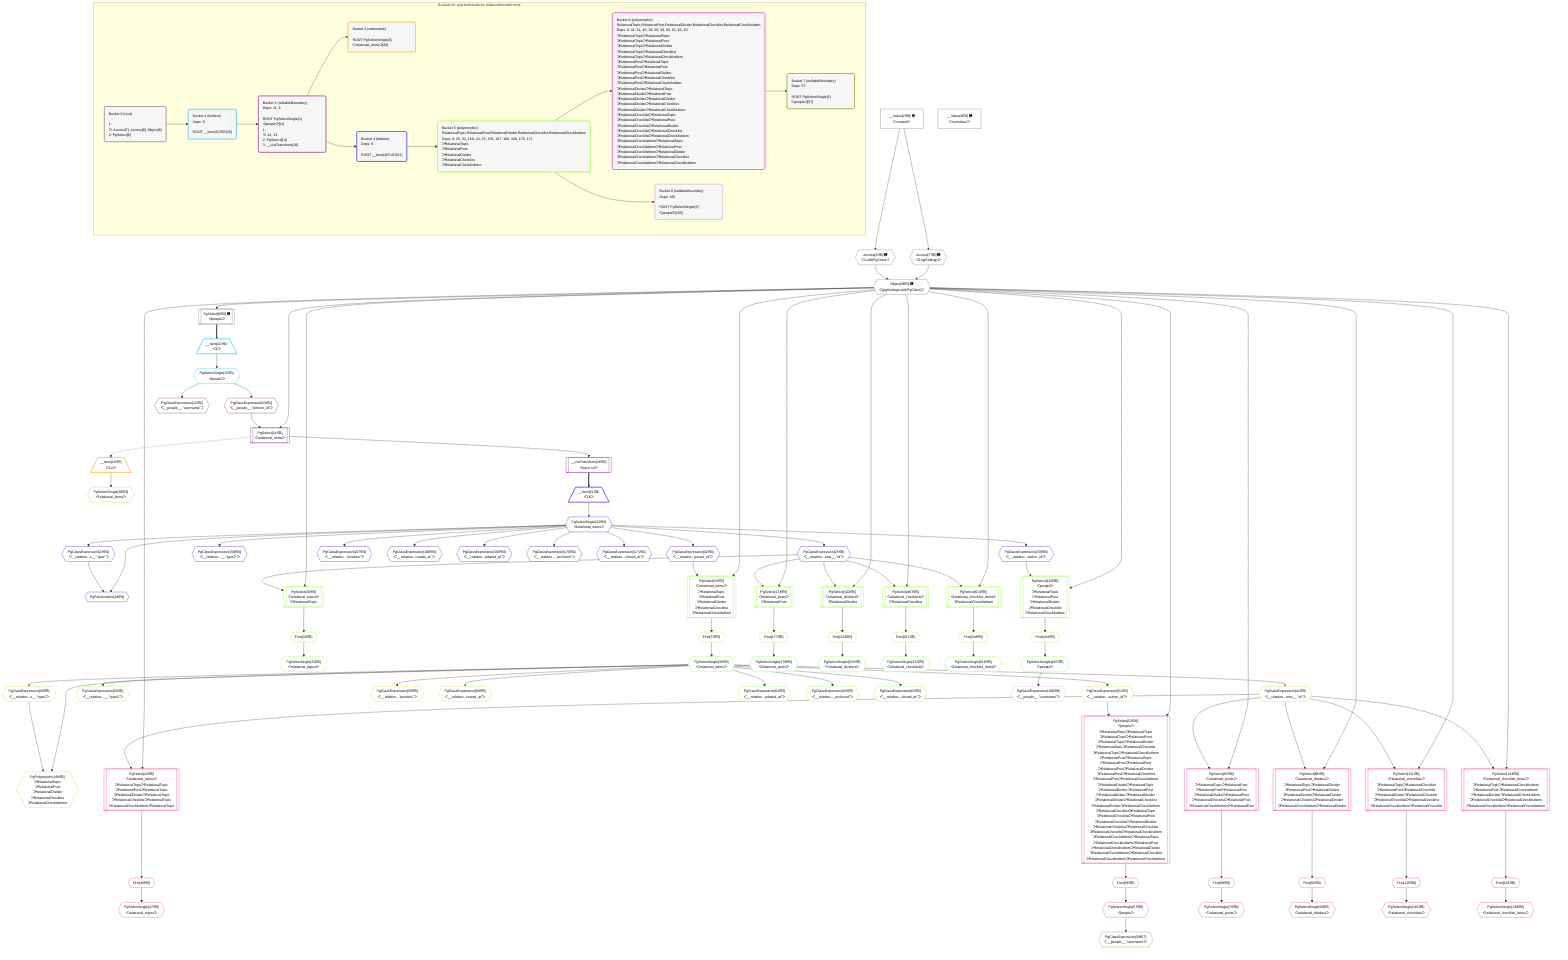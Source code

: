 %%{init: {'themeVariables': { 'fontSize': '12px'}}}%%
graph TD
    classDef path fill:#eee,stroke:#000,color:#000
    classDef plan fill:#fff,stroke-width:1px,color:#000
    classDef itemplan fill:#fff,stroke-width:2px,color:#000
    classDef unbatchedplan fill:#dff,stroke-width:1px,color:#000
    classDef sideeffectplan fill:#fcc,stroke-width:2px,color:#000
    classDef bucket fill:#f6f6f6,color:#000,stroke-width:2px,text-align:left


    %% plan dependencies
    Object9{{"Object[9∈0] ➊<br />ᐸ{pgSettings,withPgClient}ᐳ"}}:::plan
    Access7{{"Access[7∈0] ➊<br />ᐸ2.pgSettingsᐳ"}}:::plan
    Access8{{"Access[8∈0] ➊<br />ᐸ2.withPgClientᐳ"}}:::plan
    Access7 & Access8 --> Object9
    PgSelect6[["PgSelect[6∈0] ➊<br />ᐸpeopleᐳ"]]:::plan
    Object9 --> PgSelect6
    __Value2["__Value[2∈0] ➊<br />ᐸcontextᐳ"]:::plan
    __Value2 --> Access7
    __Value2 --> Access8
    __Value4["__Value[4∈0] ➊<br />ᐸrootValueᐳ"]:::plan
    __Item10[/"__Item[10∈1]<br />ᐸ6ᐳ"\]:::itemplan
    PgSelect6 ==> __Item10
    PgSelectSingle11{{"PgSelectSingle[11∈1]<br />ᐸpeopleᐳ"}}:::plan
    __Item10 --> PgSelectSingle11
    PgSelect14[["PgSelect[14∈2]<br />ᐸrelational_itemsᐳ"]]:::plan
    PgClassExpression13{{"PgClassExpression[13∈2]<br />ᐸ__people__.”person_id”ᐳ"}}:::plan
    Object9 & PgClassExpression13 --> PgSelect14
    PgClassExpression12{{"PgClassExpression[12∈2]<br />ᐸ__people__.”username”ᐳ"}}:::plan
    PgSelectSingle11 --> PgClassExpression12
    PgSelectSingle11 --> PgClassExpression13
    __ListTransform18[["__ListTransform[18∈2]<br />ᐸeach:14ᐳ"]]:::plan
    PgSelect14 --> __ListTransform18
    __Item19[/"__Item[19∈3]<br />ᐸ14ᐳ"\]:::itemplan
    PgSelect14 -.-> __Item19
    PgSelectSingle20{{"PgSelectSingle[20∈3]<br />ᐸrelational_itemsᐳ"}}:::plan
    __Item19 --> PgSelectSingle20
    PgPolymorphic24{{"PgPolymorphic[24∈4]"}}:::plan
    PgSelectSingle22{{"PgSelectSingle[22∈4]<br />ᐸrelational_itemsᐳ"}}:::plan
    PgClassExpression23{{"PgClassExpression[23∈4]<br />ᐸ__relation...s__.”type”ᐳ"}}:::plan
    PgSelectSingle22 & PgClassExpression23 --> PgPolymorphic24
    __Item21[/"__Item[21∈4]<br />ᐸ18ᐳ"\]:::itemplan
    __ListTransform18 ==> __Item21
    __Item21 --> PgSelectSingle22
    PgSelectSingle22 --> PgClassExpression23
    PgClassExpression25{{"PgClassExpression[25∈4]<br />ᐸ__relation...ems__.”id”ᐳ"}}:::plan
    PgSelectSingle22 --> PgClassExpression25
    PgClassExpression32{{"PgClassExpression[32∈4]<br />ᐸ__relation...parent_id”ᐳ"}}:::plan
    PgSelectSingle22 --> PgClassExpression32
    PgClassExpression158{{"PgClassExpression[158∈4]<br />ᐸ__relation...__.”type2”ᐳ"}}:::plan
    PgSelectSingle22 --> PgClassExpression158
    PgClassExpression159{{"PgClassExpression[159∈4]<br />ᐸ__relation...author_id”ᐳ"}}:::plan
    PgSelectSingle22 --> PgClassExpression159
    PgClassExpression167{{"PgClassExpression[167∈4]<br />ᐸ__relation...”position”ᐳ"}}:::plan
    PgSelectSingle22 --> PgClassExpression167
    PgClassExpression168{{"PgClassExpression[168∈4]<br />ᐸ__relation...reated_at”ᐳ"}}:::plan
    PgSelectSingle22 --> PgClassExpression168
    PgClassExpression169{{"PgClassExpression[169∈4]<br />ᐸ__relation...pdated_at”ᐳ"}}:::plan
    PgSelectSingle22 --> PgClassExpression169
    PgClassExpression170{{"PgClassExpression[170∈4]<br />ᐸ__relation..._archived”ᐳ"}}:::plan
    PgSelectSingle22 --> PgClassExpression170
    PgClassExpression171{{"PgClassExpression[171∈4]<br />ᐸ__relation...chived_at”ᐳ"}}:::plan
    PgSelectSingle22 --> PgClassExpression171
    PgSelect26[["PgSelect[26∈5]<br />ᐸrelational_topicsᐳ<br />ᐳRelationalTopic"]]:::plan
    Object9 & PgClassExpression25 --> PgSelect26
    PgSelect33[["PgSelect[33∈5]<br />ᐸrelational_itemsᐳ<br />ᐳRelationalTopic<br />ᐳRelationalPost<br />ᐳRelationalDivider<br />ᐳRelationalChecklist<br />ᐳRelationalChecklistItem"]]:::plan
    Object9 & PgClassExpression32 --> PgSelect33
    PgPolymorphic40{{"PgPolymorphic[40∈5]<br />ᐳRelationalTopic<br />ᐳRelationalPost<br />ᐳRelationalDivider<br />ᐳRelationalChecklist<br />ᐳRelationalChecklistItem"}}:::plan
    PgSelectSingle38{{"PgSelectSingle[38∈5]<br />ᐸrelational_itemsᐳ"}}:::plan
    PgClassExpression39{{"PgClassExpression[39∈5]<br />ᐸ__relation...s__.”type”ᐳ"}}:::plan
    PgSelectSingle38 & PgClassExpression39 --> PgPolymorphic40
    PgSelect160[["PgSelect[160∈5]<br />ᐸpeopleᐳ<br />ᐳRelationalTopic<br />ᐳRelationalPost<br />ᐳRelationalDivider<br />ᐳRelationalChecklist<br />ᐳRelationalChecklistItem"]]:::plan
    Object9 & PgClassExpression159 --> PgSelect160
    PgSelect173[["PgSelect[173∈5]<br />ᐸrelational_postsᐳ<br />ᐳRelationalPost"]]:::plan
    Object9 & PgClassExpression25 --> PgSelect173
    PgSelect320[["PgSelect[320∈5]<br />ᐸrelational_dividersᐳ<br />ᐳRelationalDivider"]]:::plan
    Object9 & PgClassExpression25 --> PgSelect320
    PgSelect467[["PgSelect[467∈5]<br />ᐸrelational_checklistsᐳ<br />ᐳRelationalChecklist"]]:::plan
    Object9 & PgClassExpression25 --> PgSelect467
    PgSelect614[["PgSelect[614∈5]<br />ᐸrelational_checklist_itemsᐳ<br />ᐳRelationalChecklistItem"]]:::plan
    Object9 & PgClassExpression25 --> PgSelect614
    First30{{"First[30∈5]"}}:::plan
    PgSelect26 --> First30
    PgSelectSingle31{{"PgSelectSingle[31∈5]<br />ᐸrelational_topicsᐳ"}}:::plan
    First30 --> PgSelectSingle31
    First37{{"First[37∈5]"}}:::plan
    PgSelect33 --> First37
    First37 --> PgSelectSingle38
    PgSelectSingle38 --> PgClassExpression39
    PgClassExpression41{{"PgClassExpression[41∈5]<br />ᐸ__relation...ems__.”id”ᐳ"}}:::plan
    PgSelectSingle38 --> PgClassExpression41
    PgClassExpression50{{"PgClassExpression[50∈5]<br />ᐸ__relation...__.”type2”ᐳ"}}:::plan
    PgSelectSingle38 --> PgClassExpression50
    PgClassExpression51{{"PgClassExpression[51∈5]<br />ᐸ__relation...author_id”ᐳ"}}:::plan
    PgSelectSingle38 --> PgClassExpression51
    PgClassExpression59{{"PgClassExpression[59∈5]<br />ᐸ__relation...”position”ᐳ"}}:::plan
    PgSelectSingle38 --> PgClassExpression59
    PgClassExpression60{{"PgClassExpression[60∈5]<br />ᐸ__relation...reated_at”ᐳ"}}:::plan
    PgSelectSingle38 --> PgClassExpression60
    PgClassExpression61{{"PgClassExpression[61∈5]<br />ᐸ__relation...pdated_at”ᐳ"}}:::plan
    PgSelectSingle38 --> PgClassExpression61
    PgClassExpression62{{"PgClassExpression[62∈5]<br />ᐸ__relation..._archived”ᐳ"}}:::plan
    PgSelectSingle38 --> PgClassExpression62
    PgClassExpression63{{"PgClassExpression[63∈5]<br />ᐸ__relation...chived_at”ᐳ"}}:::plan
    PgSelectSingle38 --> PgClassExpression63
    First164{{"First[164∈5]"}}:::plan
    PgSelect160 --> First164
    PgSelectSingle165{{"PgSelectSingle[165∈5]<br />ᐸpeopleᐳ"}}:::plan
    First164 --> PgSelectSingle165
    First177{{"First[177∈5]"}}:::plan
    PgSelect173 --> First177
    PgSelectSingle178{{"PgSelectSingle[178∈5]<br />ᐸrelational_postsᐳ"}}:::plan
    First177 --> PgSelectSingle178
    First324{{"First[324∈5]"}}:::plan
    PgSelect320 --> First324
    PgSelectSingle325{{"PgSelectSingle[325∈5]<br />ᐸrelational_dividersᐳ"}}:::plan
    First324 --> PgSelectSingle325
    First471{{"First[471∈5]"}}:::plan
    PgSelect467 --> First471
    PgSelectSingle472{{"PgSelectSingle[472∈5]<br />ᐸrelational_checklistsᐳ"}}:::plan
    First471 --> PgSelectSingle472
    First618{{"First[618∈5]"}}:::plan
    PgSelect614 --> First618
    PgSelectSingle619{{"PgSelectSingle[619∈5]<br />ᐸrelational_checklist_itemsᐳ"}}:::plan
    First618 --> PgSelectSingle619
    PgSelect42[["PgSelect[42∈6]<br />ᐸrelational_topicsᐳ<br />ᐳRelationalTopicᐳRelationalTopic<br />ᐳRelationalPostᐳRelationalTopic<br />ᐳRelationalDividerᐳRelationalTopic<br />ᐳRelationalChecklistᐳRelationalTopic<br />ᐳRelationalChecklistItemᐳRelationalTopic"]]:::plan
    Object9 & PgClassExpression41 --> PgSelect42
    PgSelect52[["PgSelect[52∈6]<br />ᐸpeopleᐳ<br />ᐳRelationalTopicᐳRelationalTopic<br />ᐳRelationalTopicᐳRelationalPost<br />ᐳRelationalTopicᐳRelationalDivider<br />ᐳRelationalTopicᐳRelationalChecklist<br />ᐳRelationalTopicᐳRelationalChecklistItem<br />ᐳRelationalPostᐳRelationalTopic<br />ᐳRelationalPostᐳRelationalPost<br />ᐳRelationalPostᐳRelationalDivider<br />ᐳRelationalPostᐳRelationalChecklist<br />ᐳRelationalPostᐳRelationalChecklistItem<br />ᐳRelationalDividerᐳRelationalTopic<br />ᐳRelationalDividerᐳRelationalPost<br />ᐳRelationalDividerᐳRelationalDivider<br />ᐳRelationalDividerᐳRelationalChecklist<br />ᐳRelationalDividerᐳRelationalChecklistItem<br />ᐳRelationalChecklistᐳRelationalTopic<br />ᐳRelationalChecklistᐳRelationalPost<br />ᐳRelationalChecklistᐳRelationalDivider<br />ᐳRelationalChecklistᐳRelationalChecklist<br />ᐳRelationalChecklistᐳRelationalChecklistItem<br />ᐳRelationalChecklistItemᐳRelationalTopic<br />ᐳRelationalChecklistItemᐳRelationalPost<br />ᐳRelationalChecklistItemᐳRelationalDivider<br />ᐳRelationalChecklistItemᐳRelationalChecklist<br />ᐳRelationalChecklistItemᐳRelationalChecklistItem"]]:::plan
    Object9 & PgClassExpression51 --> PgSelect52
    PgSelect65[["PgSelect[65∈6]<br />ᐸrelational_postsᐳ<br />ᐳRelationalTopicᐳRelationalPost<br />ᐳRelationalPostᐳRelationalPost<br />ᐳRelationalDividerᐳRelationalPost<br />ᐳRelationalChecklistᐳRelationalPost<br />ᐳRelationalChecklistItemᐳRelationalPost"]]:::plan
    Object9 & PgClassExpression41 --> PgSelect65
    PgSelect88[["PgSelect[88∈6]<br />ᐸrelational_dividersᐳ<br />ᐳRelationalTopicᐳRelationalDivider<br />ᐳRelationalPostᐳRelationalDivider<br />ᐳRelationalDividerᐳRelationalDivider<br />ᐳRelationalChecklistᐳRelationalDivider<br />ᐳRelationalChecklistItemᐳRelationalDivider"]]:::plan
    Object9 & PgClassExpression41 --> PgSelect88
    PgSelect111[["PgSelect[111∈6]<br />ᐸrelational_checklistsᐳ<br />ᐳRelationalTopicᐳRelationalChecklist<br />ᐳRelationalPostᐳRelationalChecklist<br />ᐳRelationalDividerᐳRelationalChecklist<br />ᐳRelationalChecklistᐳRelationalChecklist<br />ᐳRelationalChecklistItemᐳRelationalChecklist"]]:::plan
    Object9 & PgClassExpression41 --> PgSelect111
    PgSelect134[["PgSelect[134∈6]<br />ᐸrelational_checklist_itemsᐳ<br />ᐳRelationalTopicᐳRelationalChecklistItem<br />ᐳRelationalPostᐳRelationalChecklistItem<br />ᐳRelationalDividerᐳRelationalChecklistItem<br />ᐳRelationalChecklistᐳRelationalChecklistItem<br />ᐳRelationalChecklistItemᐳRelationalChecklistItem"]]:::plan
    Object9 & PgClassExpression41 --> PgSelect134
    First46{{"First[46∈6]"}}:::plan
    PgSelect42 --> First46
    PgSelectSingle47{{"PgSelectSingle[47∈6]<br />ᐸrelational_topicsᐳ"}}:::plan
    First46 --> PgSelectSingle47
    First56{{"First[56∈6]"}}:::plan
    PgSelect52 --> First56
    PgSelectSingle57{{"PgSelectSingle[57∈6]<br />ᐸpeopleᐳ"}}:::plan
    First56 --> PgSelectSingle57
    First69{{"First[69∈6]"}}:::plan
    PgSelect65 --> First69
    PgSelectSingle70{{"PgSelectSingle[70∈6]<br />ᐸrelational_postsᐳ"}}:::plan
    First69 --> PgSelectSingle70
    First92{{"First[92∈6]"}}:::plan
    PgSelect88 --> First92
    PgSelectSingle93{{"PgSelectSingle[93∈6]<br />ᐸrelational_dividersᐳ"}}:::plan
    First92 --> PgSelectSingle93
    First115{{"First[115∈6]"}}:::plan
    PgSelect111 --> First115
    PgSelectSingle116{{"PgSelectSingle[116∈6]<br />ᐸrelational_checklistsᐳ"}}:::plan
    First115 --> PgSelectSingle116
    First138{{"First[138∈6]"}}:::plan
    PgSelect134 --> First138
    PgSelectSingle139{{"PgSelectSingle[139∈6]<br />ᐸrelational_checklist_itemsᐳ"}}:::plan
    First138 --> PgSelectSingle139
    PgClassExpression58{{"PgClassExpression[58∈7]<br />ᐸ__people__.”username”ᐳ"}}:::plan
    PgSelectSingle57 --> PgClassExpression58
    PgClassExpression166{{"PgClassExpression[166∈8]<br />ᐸ__people__.”username”ᐳ"}}:::plan
    PgSelectSingle165 --> PgClassExpression166

    %% define steps

    subgraph "Buckets for queries/interfaces-relational/nested-more"
    Bucket0("Bucket 0 (root)<br /><br />1: <br />ᐳ: Access[7], Access[8], Object[9]<br />2: PgSelect[6]"):::bucket
    classDef bucket0 stroke:#696969
    class Bucket0,__Value2,__Value4,PgSelect6,Access7,Access8,Object9 bucket0
    Bucket1("Bucket 1 (listItem)<br />Deps: 9<br /><br />ROOT __Item{1}ᐸ6ᐳ[10]"):::bucket
    classDef bucket1 stroke:#00bfff
    class Bucket1,__Item10,PgSelectSingle11 bucket1
    Bucket2("Bucket 2 (nullableBoundary)<br />Deps: 11, 9<br /><br />ROOT PgSelectSingle{1}ᐸpeopleᐳ[11]<br />1: <br />ᐳ: 12, 13<br />2: PgSelect[14]<br />3: __ListTransform[18]"):::bucket
    classDef bucket2 stroke:#7f007f
    class Bucket2,PgClassExpression12,PgClassExpression13,PgSelect14,__ListTransform18 bucket2
    Bucket3("Bucket 3 (subroutine)<br /><br />ROOT PgSelectSingle{3}ᐸrelational_itemsᐳ[20]"):::bucket
    classDef bucket3 stroke:#ffa500
    class Bucket3,__Item19,PgSelectSingle20 bucket3
    Bucket4("Bucket 4 (listItem)<br />Deps: 9<br /><br />ROOT __Item{4}ᐸ18ᐳ[21]"):::bucket
    classDef bucket4 stroke:#0000ff
    class Bucket4,__Item21,PgSelectSingle22,PgClassExpression23,PgPolymorphic24,PgClassExpression25,PgClassExpression32,PgClassExpression158,PgClassExpression159,PgClassExpression167,PgClassExpression168,PgClassExpression169,PgClassExpression170,PgClassExpression171 bucket4
    Bucket5("Bucket 5 (polymorphic)<br />RelationalTopic,RelationalPost,RelationalDivider,RelationalChecklist,RelationalChecklistItem<br />Deps: 9, 25, 32, 159, 24, 23, 158, 167, 168, 169, 170, 171<br />ᐳRelationalTopic<br />ᐳRelationalPost<br />ᐳRelationalDivider<br />ᐳRelationalChecklist<br />ᐳRelationalChecklistItem"):::bucket
    classDef bucket5 stroke:#7fff00
    class Bucket5,PgSelect26,First30,PgSelectSingle31,PgSelect33,First37,PgSelectSingle38,PgClassExpression39,PgPolymorphic40,PgClassExpression41,PgClassExpression50,PgClassExpression51,PgClassExpression59,PgClassExpression60,PgClassExpression61,PgClassExpression62,PgClassExpression63,PgSelect160,First164,PgSelectSingle165,PgSelect173,First177,PgSelectSingle178,PgSelect320,First324,PgSelectSingle325,PgSelect467,First471,PgSelectSingle472,PgSelect614,First618,PgSelectSingle619 bucket5
    Bucket6("Bucket 6 (polymorphic)<br />RelationalTopic,RelationalPost,RelationalDivider,RelationalChecklist,RelationalChecklistItem<br />Deps: 9, 41, 51, 40, 39, 50, 59, 60, 61, 62, 63<br />ᐳRelationalTopicᐳRelationalTopic<br />ᐳRelationalTopicᐳRelationalPost<br />ᐳRelationalTopicᐳRelationalDivider<br />ᐳRelationalTopicᐳRelationalChecklist<br />ᐳRelationalTopicᐳRelationalChecklistItem<br />ᐳRelationalPostᐳRelationalTopic<br />ᐳRelationalPostᐳRelationalPost<br />ᐳRelationalPostᐳRelationalDivider<br />ᐳRelationalPostᐳRelationalChecklist<br />ᐳRelationalPostᐳRelationalChecklistItem<br />ᐳRelationalDividerᐳRelationalTopic<br />ᐳRelationalDividerᐳRelationalPost<br />ᐳRelationalDividerᐳRelationalDivider<br />ᐳRelationalDividerᐳRelationalChecklist<br />ᐳRelationalDividerᐳRelationalChecklistItem<br />ᐳRelationalChecklistᐳRelationalTopic<br />ᐳRelationalChecklistᐳRelationalPost<br />ᐳRelationalChecklistᐳRelationalDivider<br />ᐳRelationalChecklistᐳRelationalChecklist<br />ᐳRelationalChecklistᐳRelationalChecklistItem<br />ᐳRelationalChecklistItemᐳRelationalTopic<br />ᐳRelationalChecklistItemᐳRelationalPost<br />ᐳRelationalChecklistItemᐳRelationalDivider<br />ᐳRelationalChecklistItemᐳRelationalChecklist<br />ᐳRelationalChecklistItemᐳRelationalChecklistItem"):::bucket
    classDef bucket6 stroke:#ff1493
    class Bucket6,PgSelect42,First46,PgSelectSingle47,PgSelect52,First56,PgSelectSingle57,PgSelect65,First69,PgSelectSingle70,PgSelect88,First92,PgSelectSingle93,PgSelect111,First115,PgSelectSingle116,PgSelect134,First138,PgSelectSingle139 bucket6
    Bucket7("Bucket 7 (nullableBoundary)<br />Deps: 57<br /><br />ROOT PgSelectSingle{6}ᐸpeopleᐳ[57]"):::bucket
    classDef bucket7 stroke:#808000
    class Bucket7,PgClassExpression58 bucket7
    Bucket8("Bucket 8 (nullableBoundary)<br />Deps: 165<br /><br />ROOT PgSelectSingle{5}ᐸpeopleᐳ[165]"):::bucket
    classDef bucket8 stroke:#dda0dd
    class Bucket8,PgClassExpression166 bucket8
    Bucket0 --> Bucket1
    Bucket1 --> Bucket2
    Bucket2 --> Bucket3 & Bucket4
    Bucket4 --> Bucket5
    Bucket5 --> Bucket6 & Bucket8
    Bucket6 --> Bucket7
    end